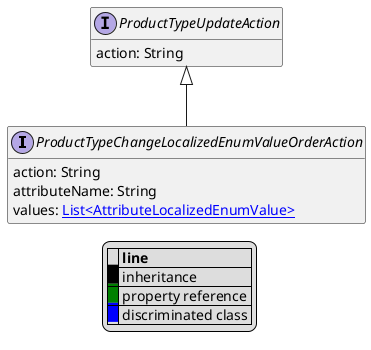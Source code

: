 @startuml

hide empty fields
hide empty methods
legend
|= |= line |
|<back:black>   </back>| inheritance |
|<back:green>   </back>| property reference |
|<back:blue>   </back>| discriminated class |
endlegend
interface ProductTypeChangeLocalizedEnumValueOrderAction [[ProductTypeChangeLocalizedEnumValueOrderAction.svg]] extends ProductTypeUpdateAction {
    action: String
    attributeName: String
    values: [[AttributeLocalizedEnumValue.svg List<AttributeLocalizedEnumValue>]]
}
interface ProductTypeUpdateAction [[ProductTypeUpdateAction.svg]]  {
    action: String
}





@enduml
